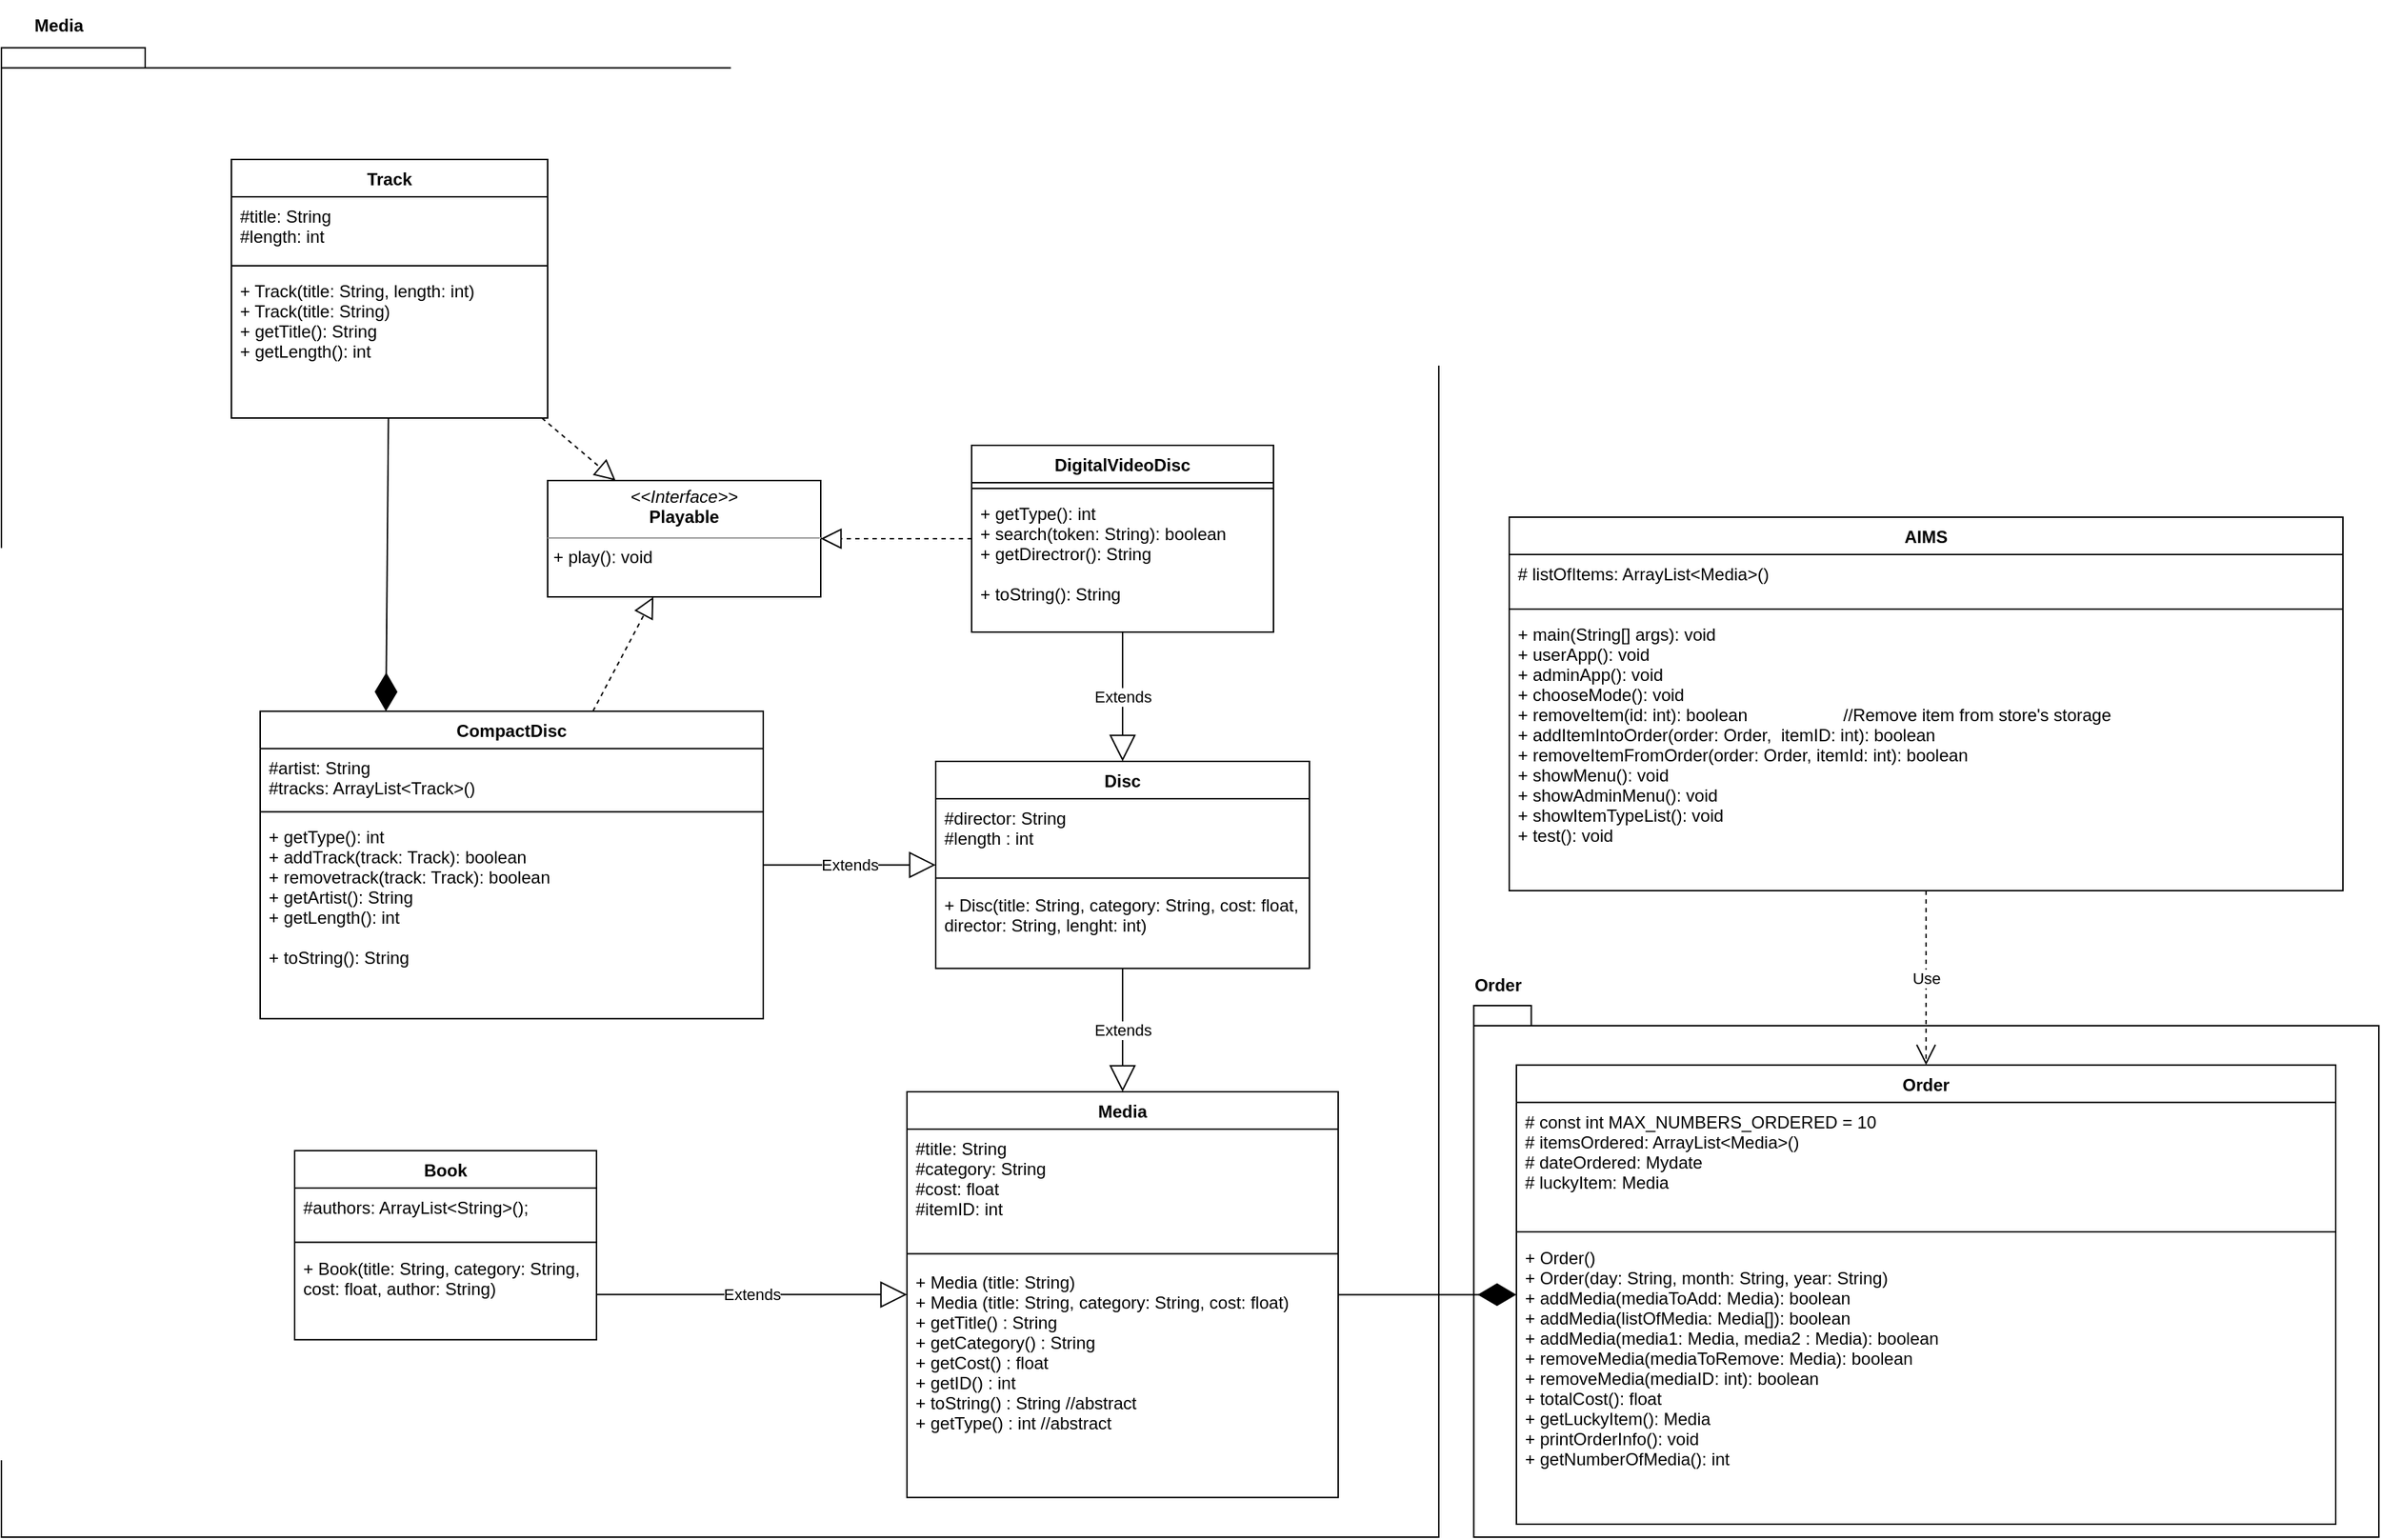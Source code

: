 <mxfile version="13.9.9" type="device"><diagram id="C5RBs43oDa-KdzZeNtuy" name="Page-1"><mxGraphModel dx="1673" dy="967" grid="1" gridSize="10" guides="1" tooltips="1" connect="1" arrows="1" fold="1" page="1" pageScale="1" pageWidth="827" pageHeight="1169" math="0" shadow="0"><root><mxCell id="WIyWlLk6GJQsqaUBKTNV-0"/><mxCell id="WIyWlLk6GJQsqaUBKTNV-1" parent="WIyWlLk6GJQsqaUBKTNV-0"/><mxCell id="tiVCgLptKf_ipAa9ULPu-384" value="" style="group" parent="WIyWlLk6GJQsqaUBKTNV-1" vertex="1" connectable="0"><mxGeometry y="109" width="1000" height="1060" as="geometry"/></mxCell><mxCell id="tiVCgLptKf_ipAa9ULPu-3" value="" style="shape=folder;fontStyle=1;spacingTop=10;tabWidth=40;tabHeight=14;tabPosition=left;html=1;" parent="tiVCgLptKf_ipAa9ULPu-384" vertex="1"><mxGeometry y="23.25" width="1000" height="1036.75" as="geometry"/></mxCell><mxCell id="tiVCgLptKf_ipAa9ULPu-383" value="Media" style="text;align=center;fontStyle=1;verticalAlign=middle;spacingLeft=3;spacingRight=3;strokeColor=none;rotatable=0;points=[[0,0.5],[1,0.5]];portConstraint=eastwest;" parent="tiVCgLptKf_ipAa9ULPu-384" vertex="1"><mxGeometry y="-9.43" width="80" height="32.676" as="geometry"/></mxCell><mxCell id="tiVCgLptKf_ipAa9ULPu-385" value="Media" style="swimlane;fontStyle=1;align=center;verticalAlign=top;childLayout=stackLayout;horizontal=1;startSize=26;horizontalStack=0;resizeParent=1;resizeParentMax=0;resizeLast=0;collapsible=1;marginBottom=0;" parent="tiVCgLptKf_ipAa9ULPu-384" vertex="1"><mxGeometry x="630" y="749.999" width="300" height="282.382" as="geometry"/></mxCell><mxCell id="tiVCgLptKf_ipAa9ULPu-386" value="#title: String&#10;#category: String&#10;#cost: float&#10;#itemID: int" style="text;strokeColor=none;fillColor=none;align=left;verticalAlign=top;spacingLeft=4;spacingRight=4;overflow=hidden;rotatable=0;points=[[0,0.5],[1,0.5]];portConstraint=eastwest;" parent="tiVCgLptKf_ipAa9ULPu-385" vertex="1"><mxGeometry y="26" width="300" height="80.434" as="geometry"/></mxCell><mxCell id="tiVCgLptKf_ipAa9ULPu-387" value="" style="line;strokeWidth=1;fillColor=none;align=left;verticalAlign=middle;spacingTop=-1;spacingLeft=3;spacingRight=3;rotatable=0;labelPosition=right;points=[];portConstraint=eastwest;" parent="tiVCgLptKf_ipAa9ULPu-385" vertex="1"><mxGeometry y="106.434" width="300" height="12.568" as="geometry"/></mxCell><mxCell id="tiVCgLptKf_ipAa9ULPu-388" value="+ Media (title: String)&#10;+ Media (title: String, category: String, cost: float)&#10;+ getTitle() : String&#10;+ getCategory() : String&#10;+ getCost() : float&#10;+ getID() : int&#10;+ toString() : String //abstract&#10;+ getType() : int //abstract&#10;" style="text;strokeColor=none;fillColor=none;align=left;verticalAlign=top;spacingLeft=4;spacingRight=4;overflow=hidden;rotatable=0;points=[[0,0.5],[1,0.5]];portConstraint=eastwest;" parent="tiVCgLptKf_ipAa9ULPu-385" vertex="1"><mxGeometry y="119.001" width="300" height="163.381" as="geometry"/></mxCell><mxCell id="tiVCgLptKf_ipAa9ULPu-395" value="Disc" style="swimlane;fontStyle=1;align=center;verticalAlign=top;childLayout=stackLayout;horizontal=1;startSize=26;horizontalStack=0;resizeParent=1;resizeParentMax=0;resizeLast=0;collapsible=1;marginBottom=0;" parent="tiVCgLptKf_ipAa9ULPu-384" vertex="1"><mxGeometry x="650" y="520.001" width="260" height="144.137" as="geometry"/></mxCell><mxCell id="tiVCgLptKf_ipAa9ULPu-396" value="#director: String&#10;#length : int" style="text;strokeColor=none;fillColor=none;align=left;verticalAlign=top;spacingLeft=4;spacingRight=4;overflow=hidden;rotatable=0;points=[[0,0.5],[1,0.5]];portConstraint=eastwest;" parent="tiVCgLptKf_ipAa9ULPu-395" vertex="1"><mxGeometry y="26" width="260" height="50.271" as="geometry"/></mxCell><mxCell id="tiVCgLptKf_ipAa9ULPu-397" value="" style="line;strokeWidth=1;fillColor=none;align=left;verticalAlign=middle;spacingTop=-1;spacingLeft=3;spacingRight=3;rotatable=0;labelPosition=right;points=[];portConstraint=eastwest;" parent="tiVCgLptKf_ipAa9ULPu-395" vertex="1"><mxGeometry y="76.271" width="260" height="10.054" as="geometry"/></mxCell><mxCell id="tiVCgLptKf_ipAa9ULPu-398" value="+ Disc(title: String, category: String, cost: float, &#10;director: String, lenght: int)" style="text;strokeColor=none;fillColor=none;align=left;verticalAlign=top;spacingLeft=4;spacingRight=4;overflow=hidden;rotatable=0;points=[[0,0.5],[1,0.5]];portConstraint=eastwest;" parent="tiVCgLptKf_ipAa9ULPu-395" vertex="1"><mxGeometry y="86.325" width="260" height="57.812" as="geometry"/></mxCell><mxCell id="tiVCgLptKf_ipAa9ULPu-401" value="Extends" style="endArrow=block;endSize=16;endFill=0;html=1;" parent="tiVCgLptKf_ipAa9ULPu-384" source="tiVCgLptKf_ipAa9ULPu-398" target="tiVCgLptKf_ipAa9ULPu-385" edge="1"><mxGeometry width="160" relative="1" as="geometry"><mxPoint x="290" y="640.956" as="sourcePoint"/><mxPoint x="450" y="640.956" as="targetPoint"/></mxGeometry></mxCell><mxCell id="tiVCgLptKf_ipAa9ULPu-402" value="Book" style="swimlane;fontStyle=1;align=center;verticalAlign=top;childLayout=stackLayout;horizontal=1;startSize=26;horizontalStack=0;resizeParent=1;resizeParentMax=0;resizeLast=0;collapsible=1;marginBottom=0;" parent="tiVCgLptKf_ipAa9ULPu-384" vertex="1"><mxGeometry x="204" y="790.998" width="210" height="131.569" as="geometry"/></mxCell><mxCell id="tiVCgLptKf_ipAa9ULPu-403" value="#authors: ArrayList&lt;String&gt;();" style="text;strokeColor=none;fillColor=none;align=left;verticalAlign=top;spacingLeft=4;spacingRight=4;overflow=hidden;rotatable=0;points=[[0,0.5],[1,0.5]];portConstraint=eastwest;" parent="tiVCgLptKf_ipAa9ULPu-402" vertex="1"><mxGeometry y="26" width="210" height="32.676" as="geometry"/></mxCell><mxCell id="tiVCgLptKf_ipAa9ULPu-404" value="" style="line;strokeWidth=1;fillColor=none;align=left;verticalAlign=middle;spacingTop=-1;spacingLeft=3;spacingRight=3;rotatable=0;labelPosition=right;points=[];portConstraint=eastwest;" parent="tiVCgLptKf_ipAa9ULPu-402" vertex="1"><mxGeometry y="58.676" width="210" height="10.054" as="geometry"/></mxCell><mxCell id="tiVCgLptKf_ipAa9ULPu-405" value="+ Book(title: String, category: String,&#10;cost: float, author: String)" style="text;strokeColor=none;fillColor=none;align=left;verticalAlign=top;spacingLeft=4;spacingRight=4;overflow=hidden;rotatable=0;points=[[0,0.5],[1,0.5]];portConstraint=eastwest;" parent="tiVCgLptKf_ipAa9ULPu-402" vertex="1"><mxGeometry y="68.73" width="210" height="62.839" as="geometry"/></mxCell><mxCell id="tiVCgLptKf_ipAa9ULPu-406" value="Extends" style="endArrow=block;endSize=16;endFill=0;html=1;" parent="tiVCgLptKf_ipAa9ULPu-384" source="tiVCgLptKf_ipAa9ULPu-405" target="tiVCgLptKf_ipAa9ULPu-385" edge="1"><mxGeometry width="160" relative="1" as="geometry"><mxPoint x="290" y="502.71" as="sourcePoint"/><mxPoint x="450" y="502.71" as="targetPoint"/></mxGeometry></mxCell><mxCell id="tiVCgLptKf_ipAa9ULPu-411" value="CompactDisc" style="swimlane;fontStyle=1;align=center;verticalAlign=top;childLayout=stackLayout;horizontal=1;startSize=26;horizontalStack=0;resizeParent=1;resizeParentMax=0;resizeLast=0;collapsible=1;marginBottom=0;" parent="tiVCgLptKf_ipAa9ULPu-384" vertex="1"><mxGeometry x="180" y="485.07" width="350" height="214" as="geometry"/></mxCell><mxCell id="tiVCgLptKf_ipAa9ULPu-412" value="#artist: String&#10;#tracks: ArrayList&lt;Track&gt;()" style="text;strokeColor=none;fillColor=none;align=left;verticalAlign=top;spacingLeft=4;spacingRight=4;overflow=hidden;rotatable=0;points=[[0,0.5],[1,0.5]];portConstraint=eastwest;" parent="tiVCgLptKf_ipAa9ULPu-411" vertex="1"><mxGeometry y="26" width="350" height="40" as="geometry"/></mxCell><mxCell id="tiVCgLptKf_ipAa9ULPu-413" value="" style="line;strokeWidth=1;fillColor=none;align=left;verticalAlign=middle;spacingTop=-1;spacingLeft=3;spacingRight=3;rotatable=0;labelPosition=right;points=[];portConstraint=eastwest;" parent="tiVCgLptKf_ipAa9ULPu-411" vertex="1"><mxGeometry y="66" width="350" height="8" as="geometry"/></mxCell><mxCell id="tiVCgLptKf_ipAa9ULPu-414" value="+ getType(): int&#10;+ addTrack(track: Track): boolean&#10;+ removetrack(track: Track): boolean&#10;+ getArtist(): String&#10;+ getLength(): int&#10;&#10;+ toString(): String" style="text;strokeColor=none;fillColor=none;align=left;verticalAlign=top;spacingLeft=4;spacingRight=4;overflow=hidden;rotatable=0;points=[[0,0.5],[1,0.5]];portConstraint=eastwest;" parent="tiVCgLptKf_ipAa9ULPu-411" vertex="1"><mxGeometry y="74" width="350" height="140" as="geometry"/></mxCell><mxCell id="tiVCgLptKf_ipAa9ULPu-420" value="&lt;p style=&quot;margin: 0px ; margin-top: 4px ; text-align: center&quot;&gt;&lt;i&gt;&amp;lt;&amp;lt;Interface&amp;gt;&amp;gt;&lt;/i&gt;&lt;br&gt;&lt;b&gt;Playable&lt;/b&gt;&lt;/p&gt;&lt;hr size=&quot;1&quot;&gt;&lt;p style=&quot;margin: 0px ; margin-left: 4px&quot;&gt;+ play(): void&lt;/p&gt;&lt;p style=&quot;margin: 0px ; margin-left: 4px&quot;&gt;&lt;br&gt;&lt;/p&gt;" style="verticalAlign=top;align=left;overflow=fill;fontSize=12;fontFamily=Helvetica;html=1;" parent="tiVCgLptKf_ipAa9ULPu-384" vertex="1"><mxGeometry x="380" y="324.5" width="190" height="81" as="geometry"/></mxCell><mxCell id="tiVCgLptKf_ipAa9ULPu-421" value="" style="endArrow=block;dashed=1;endFill=0;endSize=12;html=1;" parent="tiVCgLptKf_ipAa9ULPu-384" source="tiVCgLptKf_ipAa9ULPu-411" target="tiVCgLptKf_ipAa9ULPu-420" edge="1"><mxGeometry width="160" relative="1" as="geometry"><mxPoint x="200" y="300" as="sourcePoint"/><mxPoint x="360" y="300" as="targetPoint"/></mxGeometry></mxCell><mxCell id="tiVCgLptKf_ipAa9ULPu-422" value="Extends" style="endArrow=block;endSize=16;endFill=0;html=1;" parent="tiVCgLptKf_ipAa9ULPu-384" source="tiVCgLptKf_ipAa9ULPu-411" target="tiVCgLptKf_ipAa9ULPu-395" edge="1"><mxGeometry width="160" relative="1" as="geometry"><mxPoint x="430" y="450" as="sourcePoint"/><mxPoint x="590" y="450" as="targetPoint"/></mxGeometry></mxCell><mxCell id="tiVCgLptKf_ipAa9ULPu-431" value="" style="endArrow=block;dashed=1;endFill=0;endSize=12;html=1;" parent="tiVCgLptKf_ipAa9ULPu-384" source="tiVCgLptKf_ipAa9ULPu-427" target="tiVCgLptKf_ipAa9ULPu-420" edge="1"><mxGeometry width="160" relative="1" as="geometry"><mxPoint x="430" y="350" as="sourcePoint"/><mxPoint x="590" y="350" as="targetPoint"/></mxGeometry></mxCell><mxCell id="tiVCgLptKf_ipAa9ULPu-427" value="Track" style="swimlane;fontStyle=1;align=center;verticalAlign=top;childLayout=stackLayout;horizontal=1;startSize=26;horizontalStack=0;resizeParent=1;resizeParentMax=0;resizeLast=0;collapsible=1;marginBottom=0;" parent="tiVCgLptKf_ipAa9ULPu-384" vertex="1"><mxGeometry x="160" y="101" width="220" height="180" as="geometry"/></mxCell><mxCell id="tiVCgLptKf_ipAa9ULPu-428" value="#title: String&#10;#length: int" style="text;strokeColor=none;fillColor=none;align=left;verticalAlign=top;spacingLeft=4;spacingRight=4;overflow=hidden;rotatable=0;points=[[0,0.5],[1,0.5]];portConstraint=eastwest;" parent="tiVCgLptKf_ipAa9ULPu-427" vertex="1"><mxGeometry y="26" width="220" height="44" as="geometry"/></mxCell><mxCell id="tiVCgLptKf_ipAa9ULPu-429" value="" style="line;strokeWidth=1;fillColor=none;align=left;verticalAlign=middle;spacingTop=-1;spacingLeft=3;spacingRight=3;rotatable=0;labelPosition=right;points=[];portConstraint=eastwest;" parent="tiVCgLptKf_ipAa9ULPu-427" vertex="1"><mxGeometry y="70" width="220" height="8" as="geometry"/></mxCell><mxCell id="tiVCgLptKf_ipAa9ULPu-430" value="+ Track(title: String, length: int)&#10;+ Track(title: String)&#10;+ getTitle(): String&#10;+ getLength(): int" style="text;strokeColor=none;fillColor=none;align=left;verticalAlign=top;spacingLeft=4;spacingRight=4;overflow=hidden;rotatable=0;points=[[0,0.5],[1,0.5]];portConstraint=eastwest;" parent="tiVCgLptKf_ipAa9ULPu-427" vertex="1"><mxGeometry y="78" width="220" height="102" as="geometry"/></mxCell><mxCell id="tiVCgLptKf_ipAa9ULPu-432" value="" style="endArrow=diamondThin;endFill=1;endSize=24;html=1;entryX=0.25;entryY=0;entryDx=0;entryDy=0;" parent="tiVCgLptKf_ipAa9ULPu-384" source="tiVCgLptKf_ipAa9ULPu-427" target="tiVCgLptKf_ipAa9ULPu-411" edge="1"><mxGeometry width="160" relative="1" as="geometry"><mxPoint x="430" y="350" as="sourcePoint"/><mxPoint x="590" y="350" as="targetPoint"/></mxGeometry></mxCell><mxCell id="tiVCgLptKf_ipAa9ULPu-437" value="DigitalVideoDisc" style="swimlane;fontStyle=1;align=center;verticalAlign=top;childLayout=stackLayout;horizontal=1;startSize=26;horizontalStack=0;resizeParent=1;resizeParentMax=0;resizeLast=0;collapsible=1;marginBottom=0;" parent="tiVCgLptKf_ipAa9ULPu-384" vertex="1"><mxGeometry x="675" y="300" width="210" height="130" as="geometry"/></mxCell><mxCell id="tiVCgLptKf_ipAa9ULPu-439" value="" style="line;strokeWidth=1;fillColor=none;align=left;verticalAlign=middle;spacingTop=-1;spacingLeft=3;spacingRight=3;rotatable=0;labelPosition=right;points=[];portConstraint=eastwest;" parent="tiVCgLptKf_ipAa9ULPu-437" vertex="1"><mxGeometry y="26" width="210" height="8" as="geometry"/></mxCell><mxCell id="tiVCgLptKf_ipAa9ULPu-440" value="+ getType(): int&#10;+ search(token: String): boolean&#10;+ getDirectror(): String&#10;&#10;+ toString(): String" style="text;strokeColor=none;fillColor=none;align=left;verticalAlign=top;spacingLeft=4;spacingRight=4;overflow=hidden;rotatable=0;points=[[0,0.5],[1,0.5]];portConstraint=eastwest;" parent="tiVCgLptKf_ipAa9ULPu-437" vertex="1"><mxGeometry y="34" width="210" height="96" as="geometry"/></mxCell><mxCell id="tiVCgLptKf_ipAa9ULPu-441" value="Extends" style="endArrow=block;endSize=16;endFill=0;html=1;" parent="tiVCgLptKf_ipAa9ULPu-384" source="tiVCgLptKf_ipAa9ULPu-437" target="tiVCgLptKf_ipAa9ULPu-395" edge="1"><mxGeometry width="160" relative="1" as="geometry"><mxPoint x="430" y="320" as="sourcePoint"/><mxPoint x="590" y="320" as="targetPoint"/></mxGeometry></mxCell><mxCell id="tiVCgLptKf_ipAa9ULPu-442" value="" style="endArrow=block;dashed=1;endFill=0;endSize=12;html=1;" parent="tiVCgLptKf_ipAa9ULPu-384" source="tiVCgLptKf_ipAa9ULPu-437" target="tiVCgLptKf_ipAa9ULPu-420" edge="1"><mxGeometry width="160" relative="1" as="geometry"><mxPoint x="430" y="420" as="sourcePoint"/><mxPoint x="590" y="420" as="targetPoint"/></mxGeometry></mxCell><mxCell id="tiVCgLptKf_ipAa9ULPu-451" value="" style="group" parent="WIyWlLk6GJQsqaUBKTNV-1" vertex="1" connectable="0"><mxGeometry x="1014" y="769" width="640" height="400" as="geometry"/></mxCell><mxCell id="tiVCgLptKf_ipAa9ULPu-443" value="" style="shape=folder;fontStyle=1;spacingTop=10;tabWidth=40;tabHeight=14;tabPosition=left;html=1;" parent="tiVCgLptKf_ipAa9ULPu-451" vertex="1"><mxGeometry x="10.32" y="30" width="629.68" height="370" as="geometry"/></mxCell><mxCell id="tiVCgLptKf_ipAa9ULPu-444" value="Order" style="text;align=center;fontStyle=1;verticalAlign=middle;spacingLeft=3;spacingRight=3;strokeColor=none;rotatable=0;points=[[0,0.5],[1,0.5]];portConstraint=eastwest;" parent="tiVCgLptKf_ipAa9ULPu-451" vertex="1"><mxGeometry x="-14" width="82.581" height="30.058" as="geometry"/></mxCell><mxCell id="tiVCgLptKf_ipAa9ULPu-445" value="Order" style="swimlane;fontStyle=1;align=center;verticalAlign=top;childLayout=stackLayout;horizontal=1;startSize=26;horizontalStack=0;resizeParent=1;resizeParentMax=0;resizeLast=0;collapsible=1;marginBottom=0;" parent="tiVCgLptKf_ipAa9ULPu-451" vertex="1"><mxGeometry x="40" y="71.37" width="570" height="319.642" as="geometry"/></mxCell><mxCell id="tiVCgLptKf_ipAa9ULPu-446" value="# const int MAX_NUMBERS_ORDERED = 10&#10;# itemsOrdered: ArrayList&lt;Media&gt;()&#10;# dateOrdered: Mydate&#10;# luckyItem: Media" style="text;strokeColor=none;fillColor=none;align=left;verticalAlign=top;spacingLeft=4;spacingRight=4;overflow=hidden;rotatable=0;points=[[0,0.5],[1,0.5]];portConstraint=eastwest;" parent="tiVCgLptKf_ipAa9ULPu-445" vertex="1"><mxGeometry y="26" width="570" height="85.549" as="geometry"/></mxCell><mxCell id="tiVCgLptKf_ipAa9ULPu-447" value="" style="line;strokeWidth=1;fillColor=none;align=left;verticalAlign=middle;spacingTop=-1;spacingLeft=3;spacingRight=3;rotatable=0;labelPosition=right;points=[];portConstraint=eastwest;" parent="tiVCgLptKf_ipAa9ULPu-445" vertex="1"><mxGeometry y="111.549" width="570" height="9.249" as="geometry"/></mxCell><mxCell id="tiVCgLptKf_ipAa9ULPu-448" value="+ Order()&#10;+ Order(day: String, month: String, year: String)&#10;+ addMedia(mediaToAdd: Media): boolean&#10;+ addMedia(listOfMedia: Media[]): boolean&#10;+ addMedia(media1: Media, media2 : Media): boolean&#10;+ removeMedia(mediaToRemove: Media): boolean&#10;+ removeMedia(mediaID: int): boolean&#10;+ totalCost(): float&#10;+ getLuckyItem(): Media&#10;+ printOrderInfo(): void&#10;+ getNumberOfMedia(): int" style="text;strokeColor=none;fillColor=none;align=left;verticalAlign=top;spacingLeft=4;spacingRight=4;overflow=hidden;rotatable=0;points=[[0,0.5],[1,0.5]];portConstraint=eastwest;" parent="tiVCgLptKf_ipAa9ULPu-445" vertex="1"><mxGeometry y="120.798" width="570" height="198.844" as="geometry"/></mxCell><mxCell id="tiVCgLptKf_ipAa9ULPu-452" value="" style="endArrow=diamondThin;endFill=1;endSize=24;html=1;" parent="WIyWlLk6GJQsqaUBKTNV-1" source="tiVCgLptKf_ipAa9ULPu-385" target="tiVCgLptKf_ipAa9ULPu-445" edge="1"><mxGeometry width="160" relative="1" as="geometry"><mxPoint x="930" y="680" as="sourcePoint"/><mxPoint x="1090" y="680" as="targetPoint"/></mxGeometry></mxCell><mxCell id="tiVCgLptKf_ipAa9ULPu-453" value="AIMS" style="swimlane;fontStyle=1;align=center;verticalAlign=top;childLayout=stackLayout;horizontal=1;startSize=26;horizontalStack=0;resizeParent=1;resizeParentMax=0;resizeLast=0;collapsible=1;marginBottom=0;" parent="WIyWlLk6GJQsqaUBKTNV-1" vertex="1"><mxGeometry x="1049" y="459" width="580" height="260" as="geometry"/></mxCell><mxCell id="tiVCgLptKf_ipAa9ULPu-454" value="# listOfItems: ArrayList&lt;Media&gt;()" style="text;strokeColor=none;fillColor=none;align=left;verticalAlign=top;spacingLeft=4;spacingRight=4;overflow=hidden;rotatable=0;points=[[0,0.5],[1,0.5]];portConstraint=eastwest;" parent="tiVCgLptKf_ipAa9ULPu-453" vertex="1"><mxGeometry y="26" width="580" height="34" as="geometry"/></mxCell><mxCell id="tiVCgLptKf_ipAa9ULPu-455" value="" style="line;strokeWidth=1;fillColor=none;align=left;verticalAlign=middle;spacingTop=-1;spacingLeft=3;spacingRight=3;rotatable=0;labelPosition=right;points=[];portConstraint=eastwest;" parent="tiVCgLptKf_ipAa9ULPu-453" vertex="1"><mxGeometry y="60" width="580" height="8" as="geometry"/></mxCell><mxCell id="tiVCgLptKf_ipAa9ULPu-456" value="+ main(String[] args): void&#10;+ userApp(): void&#10;+ adminApp(): void&#10;+ chooseMode(): void&#10;+ removeItem(id: int): boolean                    //Remove item from store's storage&#10;+ addItemIntoOrder(order: Order,  itemID: int): boolean&#10;+ removeItemFromOrder(order: Order, itemId: int): boolean&#10;+ showMenu(): void&#10;+ showAdminMenu(): void&#10;+ showItemTypeList(): void&#10;+ test(): void" style="text;strokeColor=none;fillColor=none;align=left;verticalAlign=top;spacingLeft=4;spacingRight=4;overflow=hidden;rotatable=0;points=[[0,0.5],[1,0.5]];portConstraint=eastwest;" parent="tiVCgLptKf_ipAa9ULPu-453" vertex="1"><mxGeometry y="68" width="580" height="192" as="geometry"/></mxCell><mxCell id="tiVCgLptKf_ipAa9ULPu-457" value="Use" style="endArrow=open;endSize=12;dashed=1;html=1;" parent="WIyWlLk6GJQsqaUBKTNV-1" source="tiVCgLptKf_ipAa9ULPu-453" target="tiVCgLptKf_ipAa9ULPu-445" edge="1"><mxGeometry width="160" relative="1" as="geometry"><mxPoint x="620" y="470" as="sourcePoint"/><mxPoint x="780" y="470" as="targetPoint"/></mxGeometry></mxCell></root></mxGraphModel></diagram></mxfile>